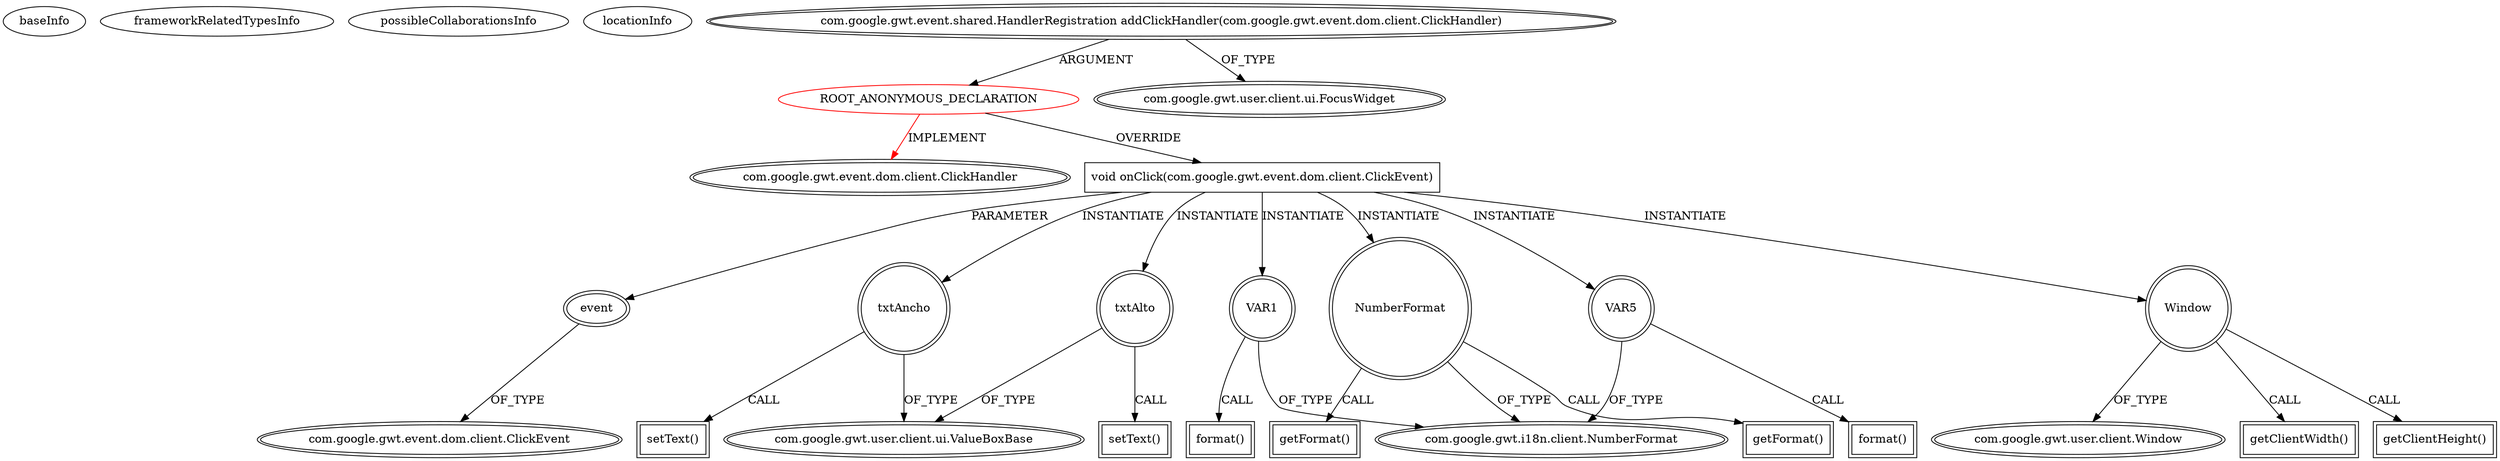 digraph {
baseInfo[graphId=3316,category="extension_graph",isAnonymous=true,possibleRelation=false]
frameworkRelatedTypesInfo[0="com.google.gwt.event.dom.client.ClickHandler"]
possibleCollaborationsInfo[]
locationInfo[projectName="jumanor-matamarcianos",filePath="/jumanor-matamarcianos/matamarcianos-master/src/main/java/pck/client/TfrmMenu.java",contextSignature="void TfrmMenu()",graphId="3316"]
0[label="ROOT_ANONYMOUS_DECLARATION",vertexType="ROOT_ANONYMOUS_DECLARATION",isFrameworkType=false,color=red]
1[label="com.google.gwt.event.dom.client.ClickHandler",vertexType="FRAMEWORK_INTERFACE_TYPE",isFrameworkType=true,peripheries=2]
2[label="com.google.gwt.event.shared.HandlerRegistration addClickHandler(com.google.gwt.event.dom.client.ClickHandler)",vertexType="OUTSIDE_CALL",isFrameworkType=true,peripheries=2]
3[label="com.google.gwt.user.client.ui.FocusWidget",vertexType="FRAMEWORK_CLASS_TYPE",isFrameworkType=true,peripheries=2]
4[label="void onClick(com.google.gwt.event.dom.client.ClickEvent)",vertexType="OVERRIDING_METHOD_DECLARATION",isFrameworkType=false,shape=box]
5[label="event",vertexType="PARAMETER_DECLARATION",isFrameworkType=true,peripheries=2]
6[label="com.google.gwt.event.dom.client.ClickEvent",vertexType="FRAMEWORK_CLASS_TYPE",isFrameworkType=true,peripheries=2]
7[label="txtAncho",vertexType="VARIABLE_EXPRESION",isFrameworkType=true,peripheries=2,shape=circle]
9[label="com.google.gwt.user.client.ui.ValueBoxBase",vertexType="FRAMEWORK_CLASS_TYPE",isFrameworkType=true,peripheries=2]
8[label="setText()",vertexType="INSIDE_CALL",isFrameworkType=true,peripheries=2,shape=box]
10[label="VAR1",vertexType="VARIABLE_EXPRESION",isFrameworkType=true,peripheries=2,shape=circle]
12[label="com.google.gwt.i18n.client.NumberFormat",vertexType="FRAMEWORK_CLASS_TYPE",isFrameworkType=true,peripheries=2]
11[label="format()",vertexType="INSIDE_CALL",isFrameworkType=true,peripheries=2,shape=box]
13[label="NumberFormat",vertexType="VARIABLE_EXPRESION",isFrameworkType=true,peripheries=2,shape=circle]
14[label="getFormat()",vertexType="INSIDE_CALL",isFrameworkType=true,peripheries=2,shape=box]
16[label="Window",vertexType="VARIABLE_EXPRESION",isFrameworkType=true,peripheries=2,shape=circle]
18[label="com.google.gwt.user.client.Window",vertexType="FRAMEWORK_CLASS_TYPE",isFrameworkType=true,peripheries=2]
17[label="getClientWidth()",vertexType="INSIDE_CALL",isFrameworkType=true,peripheries=2,shape=box]
19[label="txtAlto",vertexType="VARIABLE_EXPRESION",isFrameworkType=true,peripheries=2,shape=circle]
20[label="setText()",vertexType="INSIDE_CALL",isFrameworkType=true,peripheries=2,shape=box]
22[label="VAR5",vertexType="VARIABLE_EXPRESION",isFrameworkType=true,peripheries=2,shape=circle]
23[label="format()",vertexType="INSIDE_CALL",isFrameworkType=true,peripheries=2,shape=box]
26[label="getFormat()",vertexType="INSIDE_CALL",isFrameworkType=true,peripheries=2,shape=box]
28[label="getClientHeight()",vertexType="INSIDE_CALL",isFrameworkType=true,peripheries=2,shape=box]
0->1[label="IMPLEMENT",color=red]
2->0[label="ARGUMENT"]
2->3[label="OF_TYPE"]
0->4[label="OVERRIDE"]
5->6[label="OF_TYPE"]
4->5[label="PARAMETER"]
4->7[label="INSTANTIATE"]
7->9[label="OF_TYPE"]
7->8[label="CALL"]
4->10[label="INSTANTIATE"]
10->12[label="OF_TYPE"]
10->11[label="CALL"]
4->13[label="INSTANTIATE"]
13->12[label="OF_TYPE"]
13->14[label="CALL"]
4->16[label="INSTANTIATE"]
16->18[label="OF_TYPE"]
16->17[label="CALL"]
4->19[label="INSTANTIATE"]
19->9[label="OF_TYPE"]
19->20[label="CALL"]
4->22[label="INSTANTIATE"]
22->12[label="OF_TYPE"]
22->23[label="CALL"]
13->26[label="CALL"]
16->28[label="CALL"]
}
